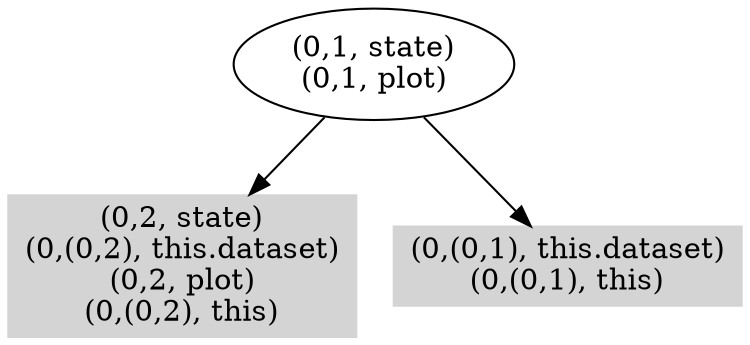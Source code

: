 digraph { 
3453 [shape=box,style=filled,color=".0 .0 .83",label="(0,2, state)\n(0,(0,2), this.dataset)\n(0,2, plot)\n(0,(0,2), this)"];
3454 [shape=box,style=filled,color=".0 .0 .83",label="(0,(0,1), this.dataset)\n(0,(0,1), this)"];
3455 [label="(0,1, state)\n(0,1, plot)"];
3455 -> 3453;
3455 -> 3454;
}